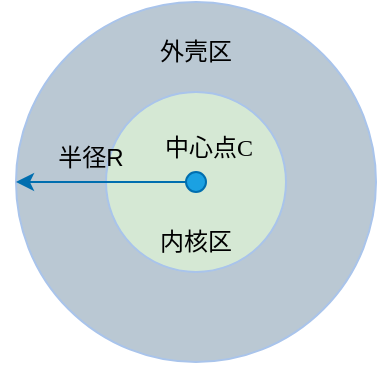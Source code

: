 <mxfile version="22.1.17" type="github" pages="3">
  <diagram name="微簇" id="cqasgiF9wPs6VmhjH98Y">
    <mxGraphModel dx="1026" dy="651" grid="1" gridSize="10" guides="1" tooltips="1" connect="1" arrows="1" fold="1" page="1" pageScale="1" pageWidth="827" pageHeight="1169" math="0" shadow="0">
      <root>
        <mxCell id="0" />
        <mxCell id="1" parent="0" />
        <mxCell id="JWYQcv-L3o2rNIDetOFc-1" value="" style="ellipse;whiteSpace=wrap;html=1;aspect=fixed;strokeColor=#A9C4EB;fillColor=#bac8d3;" parent="1" vertex="1">
          <mxGeometry x="340" y="180" width="180" height="180" as="geometry" />
        </mxCell>
        <mxCell id="JWYQcv-L3o2rNIDetOFc-2" value="" style="ellipse;whiteSpace=wrap;html=1;aspect=fixed;fillColor=#d5e8d4;strokeColor=#A9C4EB;" parent="1" vertex="1">
          <mxGeometry x="385" y="225" width="90" height="90" as="geometry" />
        </mxCell>
        <mxCell id="JWYQcv-L3o2rNIDetOFc-7" style="rounded=0;orthogonalLoop=1;jettySize=auto;html=1;exitX=0;exitY=0.5;exitDx=0;exitDy=0;entryX=0;entryY=0.5;entryDx=0;entryDy=0;fillColor=#1ba1e2;strokeColor=#006EAF;" parent="1" source="JWYQcv-L3o2rNIDetOFc-3" target="JWYQcv-L3o2rNIDetOFc-1" edge="1">
          <mxGeometry relative="1" as="geometry" />
        </mxCell>
        <mxCell id="JWYQcv-L3o2rNIDetOFc-3" value="" style="ellipse;whiteSpace=wrap;html=1;aspect=fixed;fillColor=#1ba1e2;strokeColor=#006EAF;fontColor=#ffffff;" parent="1" vertex="1">
          <mxGeometry x="425" y="265" width="10" height="10" as="geometry" />
        </mxCell>
        <mxCell id="JWYQcv-L3o2rNIDetOFc-8" value="&lt;font face=&quot;Times New Roman&quot;&gt;中心点C&lt;/font&gt;" style="text;html=1;strokeColor=none;fillColor=none;align=center;verticalAlign=middle;whiteSpace=wrap;rounded=0;" parent="1" vertex="1">
          <mxGeometry x="413" y="245" width="47" height="15" as="geometry" />
        </mxCell>
        <mxCell id="JWYQcv-L3o2rNIDetOFc-10" value="半径R" style="text;html=1;strokeColor=none;fillColor=none;align=center;verticalAlign=middle;whiteSpace=wrap;rounded=0;" parent="1" vertex="1">
          <mxGeometry x="354" y="245" width="47" height="25" as="geometry" />
        </mxCell>
        <mxCell id="JWYQcv-L3o2rNIDetOFc-11" value="内核区" style="text;html=1;strokeColor=none;fillColor=none;align=center;verticalAlign=middle;whiteSpace=wrap;rounded=0;" parent="1" vertex="1">
          <mxGeometry x="400" y="285" width="60" height="30" as="geometry" />
        </mxCell>
        <mxCell id="JWYQcv-L3o2rNIDetOFc-12" value="外壳区" style="text;html=1;strokeColor=none;fillColor=none;align=center;verticalAlign=middle;whiteSpace=wrap;rounded=0;" parent="1" vertex="1">
          <mxGeometry x="400" y="190" width="60" height="30" as="geometry" />
        </mxCell>
      </root>
    </mxGraphModel>
  </diagram>
  <diagram id="3An8BaOzg_ggo2mwlidG" name="相交微簇">
    <mxGraphModel dx="1026" dy="651" grid="1" gridSize="10" guides="1" tooltips="1" connect="1" arrows="1" fold="1" page="1" pageScale="1" pageWidth="827" pageHeight="1169" math="0" shadow="0">
      <root>
        <mxCell id="0" />
        <mxCell id="1" parent="0" />
        <mxCell id="bW3RU5EULJYVja1nNF5J-1" value="" style="rounded=0;whiteSpace=wrap;html=1;strokeColor=#A9C4EB;" vertex="1" parent="1">
          <mxGeometry x="83" y="70" width="535" height="330" as="geometry" />
        </mxCell>
        <mxCell id="FICmv6_89jr-dK4Hhe10-1" value="" style="ellipse;whiteSpace=wrap;html=1;aspect=fixed;strokeColor=#A9C4EB;fillColor=#bac8d3;" parent="1" vertex="1">
          <mxGeometry x="90" y="140" width="120" height="120" as="geometry" />
        </mxCell>
        <mxCell id="Pet3iqk0Yp9Nh5cqGScN-1" value="" style="ellipse;whiteSpace=wrap;html=1;aspect=fixed;strokeColor=#A9C4EB;fillColor=#bac8d3;" parent="1" vertex="1">
          <mxGeometry x="180" y="151" width="100" height="100" as="geometry" />
        </mxCell>
        <mxCell id="FICmv6_89jr-dK4Hhe10-2" value="V1" style="ellipse;whiteSpace=wrap;html=1;aspect=fixed;fillColor=#647687;strokeColor=#A9C4EB;fontColor=#ffffff;" parent="1" vertex="1">
          <mxGeometry x="120" y="170" width="60" height="60" as="geometry" />
        </mxCell>
        <mxCell id="Pet3iqk0Yp9Nh5cqGScN-2" value="V2" style="ellipse;whiteSpace=wrap;html=1;aspect=fixed;fillColor=#647687;strokeColor=#A9C4EB;fontColor=#ffffff;" parent="1" vertex="1">
          <mxGeometry x="205" y="176" width="50" height="50" as="geometry" />
        </mxCell>
        <mxCell id="Pet3iqk0Yp9Nh5cqGScN-3" value="" style="ellipse;whiteSpace=wrap;html=1;aspect=fixed;strokeColor=#A9C4EB;fillColor=#bac8d3;" parent="1" vertex="1">
          <mxGeometry x="134" y="219" width="120" height="120" as="geometry" />
        </mxCell>
        <mxCell id="Pet3iqk0Yp9Nh5cqGScN-4" value="V3" style="ellipse;whiteSpace=wrap;html=1;aspect=fixed;fillColor=#647687;strokeColor=#A9C4EB;fontColor=#ffffff;" parent="1" vertex="1">
          <mxGeometry x="165" y="249" width="60" height="60" as="geometry" />
        </mxCell>
        <mxCell id="xoLB4Y7avBtRYNF9Z8Hq-1" value="" style="ellipse;whiteSpace=wrap;html=1;aspect=fixed;strokeColor=#A9C4EB;fillColor=#bac8d3;" parent="1" vertex="1">
          <mxGeometry x="340" y="151" width="120" height="120" as="geometry" />
        </mxCell>
        <mxCell id="xoLB4Y7avBtRYNF9Z8Hq-2" value="V4" style="ellipse;whiteSpace=wrap;html=1;aspect=fixed;fillColor=#647687;strokeColor=#A9C4EB;fontColor=#ffffff;" parent="1" vertex="1">
          <mxGeometry x="371" y="181" width="60" height="60" as="geometry" />
        </mxCell>
        <mxCell id="xoLB4Y7avBtRYNF9Z8Hq-3" value="" style="ellipse;whiteSpace=wrap;html=1;aspect=fixed;strokeColor=#A9C4EB;fillColor=#bac8d3;" parent="1" vertex="1">
          <mxGeometry x="425" y="130" width="100" height="100" as="geometry" />
        </mxCell>
        <mxCell id="xoLB4Y7avBtRYNF9Z8Hq-4" value="V5" style="ellipse;whiteSpace=wrap;html=1;aspect=fixed;fillColor=#647687;strokeColor=#A9C4EB;fontColor=#ffffff;" parent="1" vertex="1">
          <mxGeometry x="450" y="155" width="50" height="50" as="geometry" />
        </mxCell>
        <mxCell id="xoLB4Y7avBtRYNF9Z8Hq-5" value="" style="ellipse;whiteSpace=wrap;html=1;aspect=fixed;strokeColor=#A9C4EB;fillColor=#bac8d3;" parent="1" vertex="1">
          <mxGeometry x="493" y="85" width="120" height="120" as="geometry" />
        </mxCell>
        <mxCell id="xoLB4Y7avBtRYNF9Z8Hq-6" value="V6" style="ellipse;whiteSpace=wrap;html=1;aspect=fixed;fillColor=#647687;strokeColor=#A9C4EB;fontColor=#ffffff;" parent="1" vertex="1">
          <mxGeometry x="524" y="115" width="60" height="60" as="geometry" />
        </mxCell>
        <mxCell id="xoLB4Y7avBtRYNF9Z8Hq-7" value="" style="ellipse;whiteSpace=wrap;html=1;aspect=fixed;strokeColor=#A9C4EB;fillColor=#bac8d3;" parent="1" vertex="1">
          <mxGeometry x="320" y="273" width="120" height="120" as="geometry" />
        </mxCell>
        <mxCell id="xoLB4Y7avBtRYNF9Z8Hq-8" value="V7" style="ellipse;whiteSpace=wrap;html=1;aspect=fixed;fillColor=#647687;strokeColor=#A9C4EB;fontColor=#ffffff;" parent="1" vertex="1">
          <mxGeometry x="351" y="303" width="60" height="60" as="geometry" />
        </mxCell>
        <mxCell id="xoLB4Y7avBtRYNF9Z8Hq-9" value="" style="ellipse;whiteSpace=wrap;html=1;aspect=fixed;strokeColor=#A9C4EB;fillColor=#bac8d3;" parent="1" vertex="1">
          <mxGeometry x="402" y="245" width="100" height="100" as="geometry" />
        </mxCell>
        <mxCell id="xoLB4Y7avBtRYNF9Z8Hq-10" value="V8" style="ellipse;whiteSpace=wrap;html=1;aspect=fixed;fillColor=#647687;strokeColor=#A9C4EB;fontColor=#ffffff;" parent="1" vertex="1">
          <mxGeometry x="427" y="270" width="50" height="50" as="geometry" />
        </mxCell>
      </root>
    </mxGraphModel>
  </diagram>
  <diagram id="wp3iDOGfQ77wht-XJIhz" name="聚类过程">
    <mxGraphModel dx="1026" dy="651" grid="1" gridSize="10" guides="1" tooltips="1" connect="1" arrows="1" fold="1" page="1" pageScale="1" pageWidth="827" pageHeight="1169" math="0" shadow="0">
      <root>
        <mxCell id="0" />
        <mxCell id="1" parent="0" />
        <mxCell id="rRocNVtiKzusTYY87kTH-2" value="" style="rounded=0;whiteSpace=wrap;html=1;strokeColor=#A9C4EB;" vertex="1" parent="1">
          <mxGeometry x="172" y="119" width="535" height="330" as="geometry" />
        </mxCell>
        <mxCell id="kiu-kQget2Vg2zzVwWmD-4" style="rounded=0;orthogonalLoop=1;jettySize=auto;html=1;exitX=1;exitY=0.5;exitDx=0;exitDy=0;endArrow=none;endFill=0;strokeColor=#A9C4EB;fillColor=#d5e8d4;" parent="1" source="kiu-kQget2Vg2zzVwWmD-1" target="kiu-kQget2Vg2zzVwWmD-2" edge="1">
          <mxGeometry relative="1" as="geometry" />
        </mxCell>
        <mxCell id="kiu-kQget2Vg2zzVwWmD-7" style="rounded=0;orthogonalLoop=1;jettySize=auto;html=1;exitX=0.5;exitY=1;exitDx=0;exitDy=0;entryX=0;entryY=0.5;entryDx=0;entryDy=0;endArrow=none;endFill=0;strokeColor=#A9C4EB;fillColor=#d5e8d4;" parent="1" source="kiu-kQget2Vg2zzVwWmD-1" target="kiu-kQget2Vg2zzVwWmD-3" edge="1">
          <mxGeometry relative="1" as="geometry" />
        </mxCell>
        <mxCell id="kiu-kQget2Vg2zzVwWmD-1" value="V1" style="ellipse;whiteSpace=wrap;html=1;aspect=fixed;fillColor=#d5e8d4;strokeColor=#A9C4EB;" parent="1" vertex="1">
          <mxGeometry x="200" y="205" width="60" height="60" as="geometry" />
        </mxCell>
        <mxCell id="kiu-kQget2Vg2zzVwWmD-8" style="rounded=0;orthogonalLoop=1;jettySize=auto;html=1;exitX=0.5;exitY=1;exitDx=0;exitDy=0;entryX=1;entryY=0.5;entryDx=0;entryDy=0;endArrow=none;endFill=0;strokeColor=#A9C4EB;fillColor=#d5e8d4;" parent="1" source="kiu-kQget2Vg2zzVwWmD-2" target="kiu-kQget2Vg2zzVwWmD-3" edge="1">
          <mxGeometry relative="1" as="geometry" />
        </mxCell>
        <mxCell id="kiu-kQget2Vg2zzVwWmD-2" value="V2" style="ellipse;whiteSpace=wrap;html=1;aspect=fixed;fillColor=#d5e8d4;strokeColor=#A9C4EB;" parent="1" vertex="1">
          <mxGeometry x="310" y="200" width="60" height="60" as="geometry" />
        </mxCell>
        <mxCell id="kiu-kQget2Vg2zzVwWmD-3" value="V3" style="ellipse;whiteSpace=wrap;html=1;aspect=fixed;fillColor=#d5e8d4;strokeColor=#A9C4EB;" parent="1" vertex="1">
          <mxGeometry x="260" y="345" width="60" height="60" as="geometry" />
        </mxCell>
        <mxCell id="4z08wdtTMhsx3YwAyzjv-4" style="rounded=0;orthogonalLoop=1;jettySize=auto;html=1;exitX=1;exitY=0.5;exitDx=0;exitDy=0;entryX=0;entryY=1;entryDx=0;entryDy=0;endArrow=none;endFill=0;strokeColor=#A9C4EB;" parent="1" source="k-szPujHSKpe_sfkMkby-2" target="k-szPujHSKpe_sfkMkby-4" edge="1">
          <mxGeometry relative="1" as="geometry" />
        </mxCell>
        <mxCell id="k-szPujHSKpe_sfkMkby-2" value="V4" style="ellipse;whiteSpace=wrap;html=1;aspect=fixed;fillColor=#f8cecc;strokeColor=#A9C4EB;" parent="1" vertex="1">
          <mxGeometry x="424" y="235" width="60" height="60" as="geometry" />
        </mxCell>
        <mxCell id="k-szPujHSKpe_sfkMkby-3" value="V6" style="ellipse;whiteSpace=wrap;html=1;aspect=fixed;fillColor=#f8cecc;strokeColor=#A9C4EB;" parent="1" vertex="1">
          <mxGeometry x="630" y="160" width="60" height="60" as="geometry" />
        </mxCell>
        <mxCell id="k-szPujHSKpe_sfkMkby-7" style="rounded=0;orthogonalLoop=1;jettySize=auto;html=1;exitX=1;exitY=0.5;exitDx=0;exitDy=0;entryX=0;entryY=1;entryDx=0;entryDy=0;endArrow=none;endFill=0;strokeColor=#A9C4EB;" parent="1" source="k-szPujHSKpe_sfkMkby-4" target="k-szPujHSKpe_sfkMkby-3" edge="1">
          <mxGeometry relative="1" as="geometry" />
        </mxCell>
        <mxCell id="k-szPujHSKpe_sfkMkby-4" value="V5" style="ellipse;whiteSpace=wrap;html=1;aspect=fixed;fillColor=#f8cecc;strokeColor=#A9C4EB;" parent="1" vertex="1">
          <mxGeometry x="520" y="200" width="60" height="60" as="geometry" />
        </mxCell>
        <mxCell id="4z08wdtTMhsx3YwAyzjv-3" style="rounded=0;orthogonalLoop=1;jettySize=auto;html=1;exitX=1;exitY=0.5;exitDx=0;exitDy=0;endArrow=none;endFill=0;strokeColor=#A9C4EB;" parent="1" source="4z08wdtTMhsx3YwAyzjv-1" target="4z08wdtTMhsx3YwAyzjv-2" edge="1">
          <mxGeometry relative="1" as="geometry" />
        </mxCell>
        <mxCell id="4z08wdtTMhsx3YwAyzjv-1" value="V7" style="ellipse;whiteSpace=wrap;html=1;aspect=fixed;fillColor=#dae8fc;strokeColor=#A9C4EB;" parent="1" vertex="1">
          <mxGeometry x="430" y="335" width="60" height="60" as="geometry" />
        </mxCell>
        <mxCell id="4z08wdtTMhsx3YwAyzjv-2" value="V8" style="ellipse;whiteSpace=wrap;html=1;aspect=fixed;fillColor=#dae8fc;strokeColor=#A9C4EB;" parent="1" vertex="1">
          <mxGeometry x="530" y="295" width="60" height="60" as="geometry" />
        </mxCell>
      </root>
    </mxGraphModel>
  </diagram>
</mxfile>

